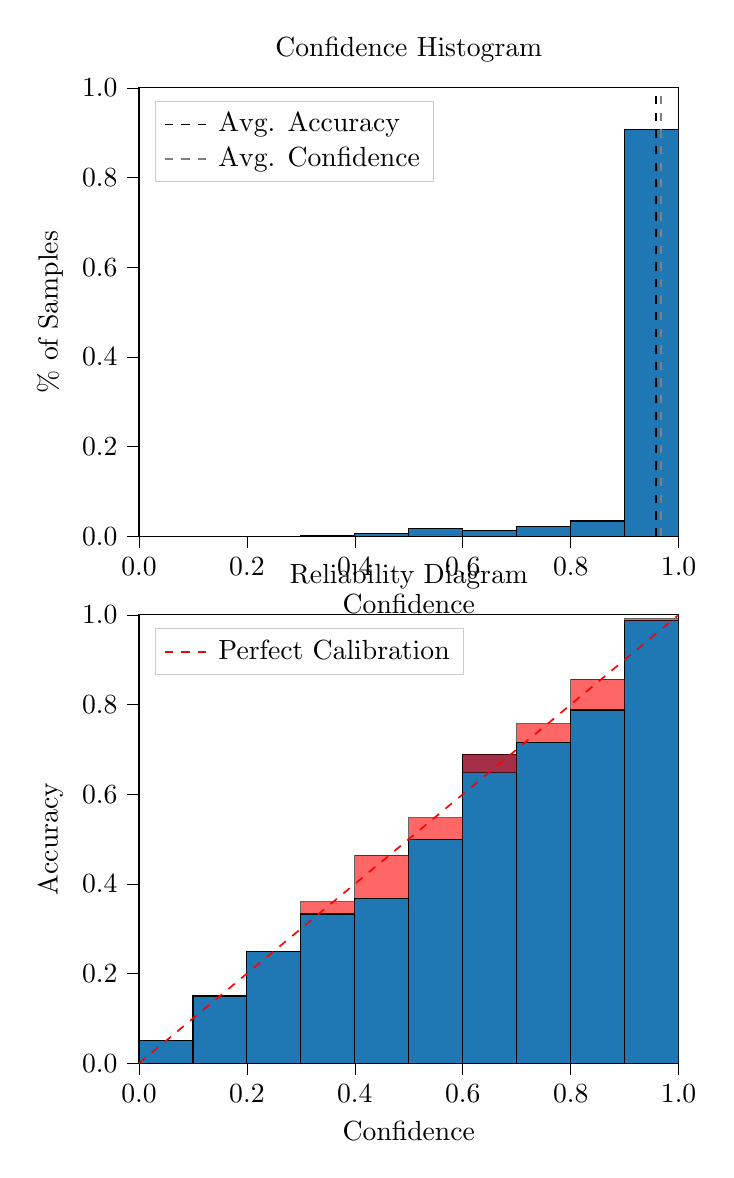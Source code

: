 % This file was created by tikzplotlib v0.9.8.
\begin{tikzpicture}

\definecolor{color0}{rgb}{0.122,0.467,0.706}

\begin{groupplot}[group style={group size=1 by 2}]
\nextgroupplot[
legend cell align={left},
legend style={
  fill opacity=0.8,
  draw opacity=1,
  text opacity=1,
  at={(0.03,0.97)},
  anchor=north west,
  draw=white!80!black
},
tick align=outside,
tick pos=left,
title={Confidence Histogram},
x grid style={white!69.02!black},
xlabel={Confidence},
xmin=0, xmax=1,
xtick style={color=black},
xtick={0,0.2,0.4,0.6,0.8,1},
xticklabels={0.0,0.2,0.4,0.6,0.8,1.0},
y grid style={white!69.02!black},
ylabel={\% of Samples},
ymin=0, ymax=1,
ytick style={color=black},
ytick={0,0.2,0.4,0.6,0.8,1},
yticklabels={0.0,0.2,0.4,0.6,0.8,1.0}
]
\draw[draw=black,fill=color0] (axis cs:-6.939e-18,0) rectangle (axis cs:0.1,0);
\draw[draw=black,fill=color0] (axis cs:0.1,0) rectangle (axis cs:0.2,0);
\draw[draw=black,fill=color0] (axis cs:0.2,0) rectangle (axis cs:0.3,0);
\draw[draw=black,fill=color0] (axis cs:0.3,0) rectangle (axis cs:0.4,0.001);
\draw[draw=black,fill=color0] (axis cs:0.4,0) rectangle (axis cs:0.5,0.006);
\draw[draw=black,fill=color0] (axis cs:0.5,0) rectangle (axis cs:0.6,0.018);
\draw[draw=black,fill=color0] (axis cs:0.6,0) rectangle (axis cs:0.7,0.013);
\draw[draw=black,fill=color0] (axis cs:0.7,0) rectangle (axis cs:0.8,0.022);
\draw[draw=black,fill=color0] (axis cs:0.8,0) rectangle (axis cs:0.9,0.034);
\draw[draw=black,fill=color0] (axis cs:0.9,0) rectangle (axis cs:1,0.907);
\addplot [semithick, black, dashed]
table {%
0.958 0
0.958 1
};
\addlegendentry{Avg. Accuracy}
\addplot [semithick, white!50.196!black, dashed]
table {%
0.967 0
0.967 1
};
\addlegendentry{Avg. Confidence}

\nextgroupplot[
legend cell align={left},
legend style={
  fill opacity=0.8,
  draw opacity=1,
  text opacity=1,
  at={(0.03,0.97)},
  anchor=north west,
  draw=white!80!black
},
tick align=outside,
tick pos=left,
title={Reliability Diagram},
x grid style={white!69.02!black},
xlabel={Confidence},
xmin=0, xmax=1,
xtick style={color=black},
xtick={0,0.2,0.4,0.6,0.8,1},
xticklabels={0.0,0.2,0.4,0.6,0.8,1.0},
y grid style={white!69.02!black},
ylabel={Accuracy},
ymin=0, ymax=1,
ytick style={color=black},
ytick={0,0.2,0.4,0.6,0.8,1},
yticklabels={0.0,0.2,0.4,0.6,0.8,1.0}
]
\draw[draw=black,fill=color0] (axis cs:-6.939e-18,0) rectangle (axis cs:0.1,0.05);
\draw[draw=black,fill=color0] (axis cs:0.1,0) rectangle (axis cs:0.2,0.15);
\draw[draw=black,fill=color0] (axis cs:0.2,0) rectangle (axis cs:0.3,0.25);
\draw[draw=black,fill=color0] (axis cs:0.3,0) rectangle (axis cs:0.4,0.333);
\draw[draw=black,fill=color0] (axis cs:0.4,0) rectangle (axis cs:0.5,0.368);
\draw[draw=black,fill=color0] (axis cs:0.5,0) rectangle (axis cs:0.6,0.5);
\draw[draw=black,fill=color0] (axis cs:0.6,0) rectangle (axis cs:0.7,0.689);
\draw[draw=black,fill=color0] (axis cs:0.7,0) rectangle (axis cs:0.8,0.716);
\draw[draw=black,fill=color0] (axis cs:0.8,0) rectangle (axis cs:0.9,0.788);
\draw[draw=black,fill=color0] (axis cs:0.9,0) rectangle (axis cs:1,0.987);
\draw[draw=black,fill=red,opacity=0.6] (axis cs:-6.939e-18,0.05) rectangle (axis cs:0.1,0.05);
\draw[draw=black,fill=red,opacity=0.6] (axis cs:0.1,0.15) rectangle (axis cs:0.2,0.15);
\draw[draw=black,fill=red,opacity=0.6] (axis cs:0.2,0.25) rectangle (axis cs:0.3,0.25);
\draw[draw=black,fill=red,opacity=0.6] (axis cs:0.3,0.333) rectangle (axis cs:0.4,0.36);
\draw[draw=black,fill=red,opacity=0.6] (axis cs:0.4,0.368) rectangle (axis cs:0.5,0.464);
\draw[draw=black,fill=red,opacity=0.6] (axis cs:0.5,0.5) rectangle (axis cs:0.6,0.548);
\draw[draw=black,fill=red,opacity=0.6] (axis cs:0.6,0.689) rectangle (axis cs:0.7,0.648);
\draw[draw=black,fill=red,opacity=0.6] (axis cs:0.7,0.716) rectangle (axis cs:0.8,0.757);
\draw[draw=black,fill=red,opacity=0.6] (axis cs:0.8,0.788) rectangle (axis cs:0.9,0.856);
\draw[draw=black,fill=red,opacity=0.6] (axis cs:0.9,0.987) rectangle (axis cs:1,0.992);
\addplot [semithick, red, dashed]
table {%
0 0
1 1
};
\addlegendentry{Perfect Calibration}
\end{groupplot}

\end{tikzpicture}
